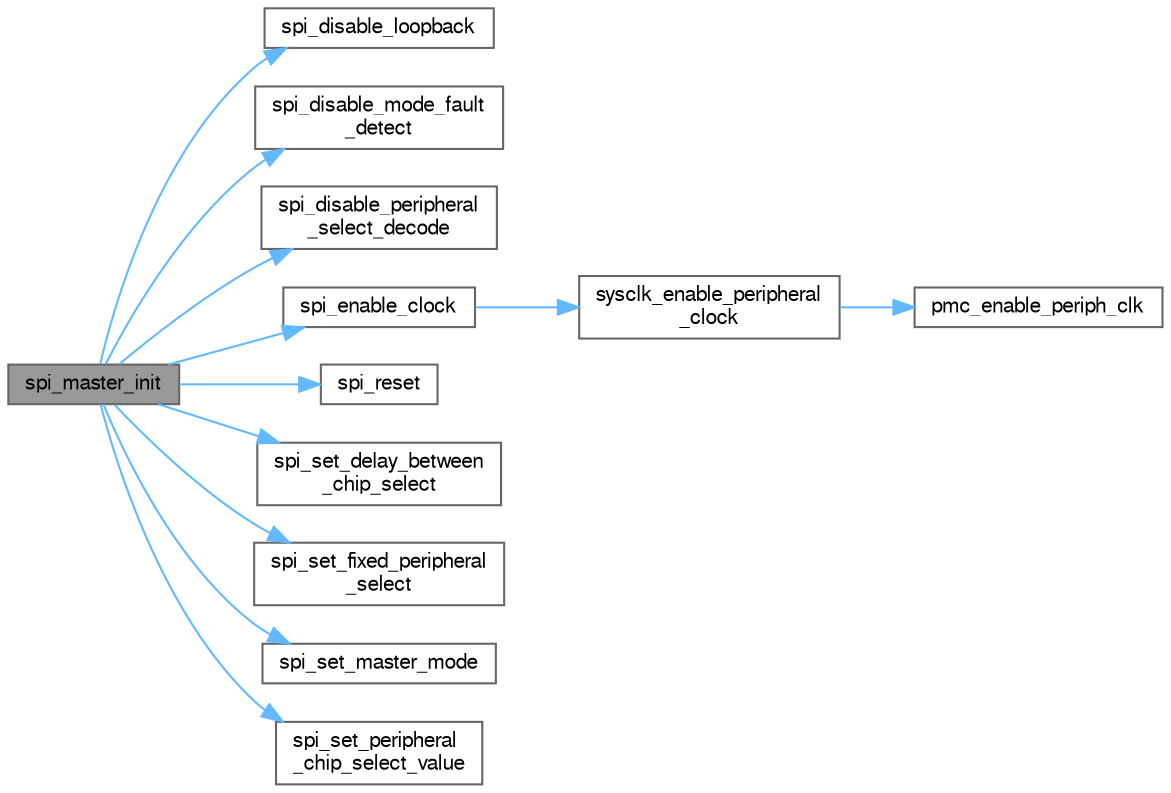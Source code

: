 digraph "spi_master_init"
{
 // LATEX_PDF_SIZE
  bgcolor="transparent";
  edge [fontname=FreeSans,fontsize=10,labelfontname=FreeSans,labelfontsize=10];
  node [fontname=FreeSans,fontsize=10,shape=box,height=0.2,width=0.4];
  rankdir="LR";
  Node1 [label="spi_master_init",height=0.2,width=0.4,color="gray40", fillcolor="grey60", style="filled", fontcolor="black",tooltip="Initialize the SPI in master mode."];
  Node1 -> Node2 [color="steelblue1",style="solid"];
  Node2 [label="spi_disable_loopback",height=0.2,width=0.4,color="grey40", fillcolor="white", style="filled",URL="$drivers_2spi_2spi_8h.html#ae7b7d093c56b79c19a934cfe24a9d5f4",tooltip="Disable loopback mode."];
  Node1 -> Node3 [color="steelblue1",style="solid"];
  Node3 [label="spi_disable_mode_fault\l_detect",height=0.2,width=0.4,color="grey40", fillcolor="white", style="filled",URL="$drivers_2spi_2spi_8h.html#a1498285b5ff73664ad14833e5ce01c6a",tooltip="Disable Mode Fault Detection."];
  Node1 -> Node4 [color="steelblue1",style="solid"];
  Node4 [label="spi_disable_peripheral\l_select_decode",height=0.2,width=0.4,color="grey40", fillcolor="white", style="filled",URL="$drivers_2spi_2spi_8h.html#a78a81dd4ff97409c9a09c5d316d29150",tooltip="Disable Peripheral Select Decode."];
  Node1 -> Node5 [color="steelblue1",style="solid"];
  Node5 [label="spi_enable_clock",height=0.2,width=0.4,color="grey40", fillcolor="white", style="filled",URL="$group__sam__drivers__spi__group.html#ga717643bb5d2401bed319b2ad8bc41462",tooltip="Enable SPI clock."];
  Node5 -> Node6 [color="steelblue1",style="solid"];
  Node6 [label="sysclk_enable_peripheral\l_clock",height=0.2,width=0.4,color="grey40", fillcolor="white", style="filled",URL="$group__sysclk__group.html#ga97354113454b658bf76596b3580cf195",tooltip="Enable a peripheral's clock."];
  Node6 -> Node7 [color="steelblue1",style="solid"];
  Node7 [label="pmc_enable_periph_clk",height=0.2,width=0.4,color="grey40", fillcolor="white", style="filled",URL="$group__sam__drivers__pmc__group.html#gad09de55bb493f4ebdd92305f24f27d62",tooltip="Enable the specified peripheral clock."];
  Node1 -> Node8 [color="steelblue1",style="solid"];
  Node8 [label="spi_reset",height=0.2,width=0.4,color="grey40", fillcolor="white", style="filled",URL="$drivers_2spi_2spi_8h.html#a678f8e496cc236c912f4105aebffef36",tooltip="Reset SPI and set it to Slave mode."];
  Node1 -> Node9 [color="steelblue1",style="solid"];
  Node9 [label="spi_set_delay_between\l_chip_select",height=0.2,width=0.4,color="grey40", fillcolor="white", style="filled",URL="$group__sam__drivers__spi__group.html#gab1a11f2d8808eb355c9b1e43be00da96",tooltip="Set delay between chip selects (in number of MCK clocks)."];
  Node1 -> Node10 [color="steelblue1",style="solid"];
  Node10 [label="spi_set_fixed_peripheral\l_select",height=0.2,width=0.4,color="grey40", fillcolor="white", style="filled",URL="$drivers_2spi_2spi_8h.html#a2b847a88e333914fc3495d174c462f24",tooltip="Set Fixed Peripheral Select."];
  Node1 -> Node11 [color="steelblue1",style="solid"];
  Node11 [label="spi_set_master_mode",height=0.2,width=0.4,color="grey40", fillcolor="white", style="filled",URL="$drivers_2spi_2spi_8h.html#a837805f2bd2b5f2c0a29e9651e503d34",tooltip="Set SPI to Master mode."];
  Node1 -> Node12 [color="steelblue1",style="solid"];
  Node12 [label="spi_set_peripheral\l_chip_select_value",height=0.2,width=0.4,color="grey40", fillcolor="white", style="filled",URL="$group__sam__drivers__spi__group.html#ga71131f0a9772ac93eeb6af52a1101ecc",tooltip="Set Peripheral Chip Select (PCS) value."];
}
